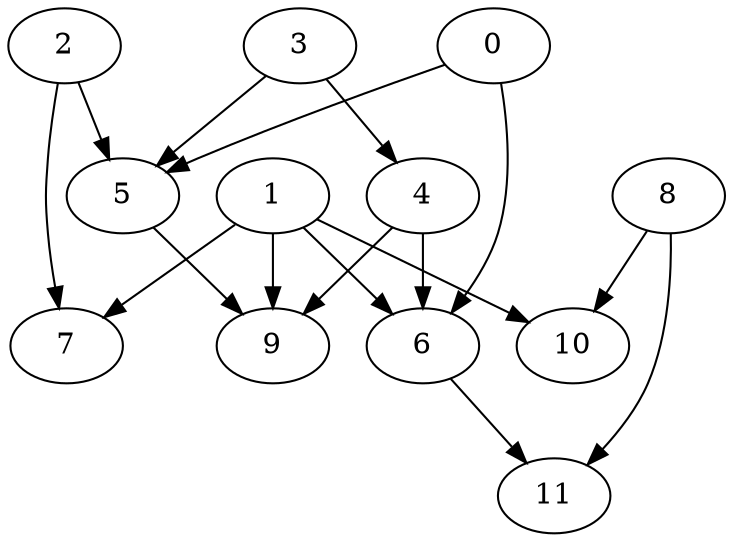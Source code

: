 digraph {
    3 -> 4;
    2 -> 7;
    4 -> 9;
    4 -> 6;
    0 -> 5;
    1 -> 6;
    2 -> 5;
    1 -> 9;
    3 -> 5;
    6 -> 11;
    8 -> 10;
    0 -> 6;
    1 -> 7;
    1 -> 10;
    5 -> 9;
    8 -> 11;
}